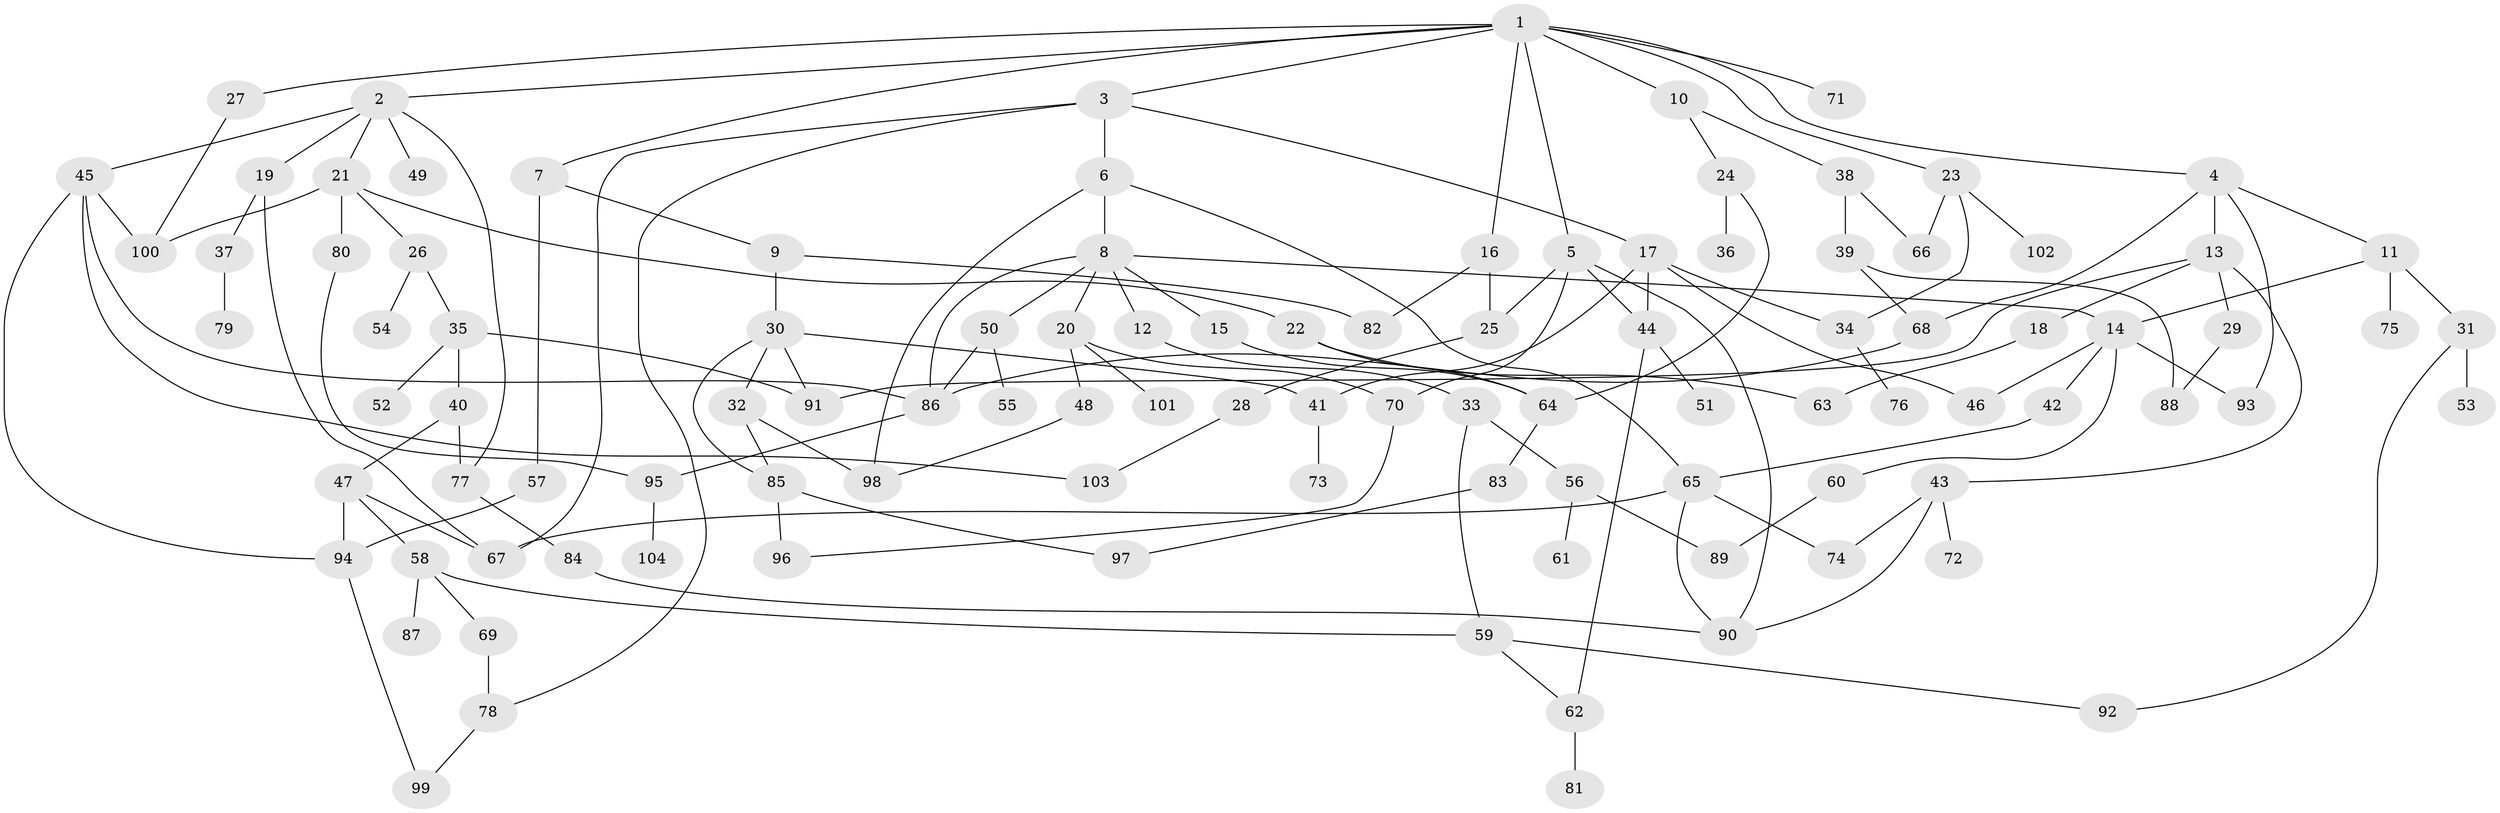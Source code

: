 // coarse degree distribution, {17: 0.03225806451612903, 7: 0.03225806451612903, 6: 0.16129032258064516, 10: 0.06451612903225806, 4: 0.0967741935483871, 8: 0.03225806451612903, 2: 0.25806451612903225, 3: 0.0967741935483871, 1: 0.22580645161290322}
// Generated by graph-tools (version 1.1) at 2025/17/03/04/25 18:17:10]
// undirected, 104 vertices, 149 edges
graph export_dot {
graph [start="1"]
  node [color=gray90,style=filled];
  1;
  2;
  3;
  4;
  5;
  6;
  7;
  8;
  9;
  10;
  11;
  12;
  13;
  14;
  15;
  16;
  17;
  18;
  19;
  20;
  21;
  22;
  23;
  24;
  25;
  26;
  27;
  28;
  29;
  30;
  31;
  32;
  33;
  34;
  35;
  36;
  37;
  38;
  39;
  40;
  41;
  42;
  43;
  44;
  45;
  46;
  47;
  48;
  49;
  50;
  51;
  52;
  53;
  54;
  55;
  56;
  57;
  58;
  59;
  60;
  61;
  62;
  63;
  64;
  65;
  66;
  67;
  68;
  69;
  70;
  71;
  72;
  73;
  74;
  75;
  76;
  77;
  78;
  79;
  80;
  81;
  82;
  83;
  84;
  85;
  86;
  87;
  88;
  89;
  90;
  91;
  92;
  93;
  94;
  95;
  96;
  97;
  98;
  99;
  100;
  101;
  102;
  103;
  104;
  1 -- 2;
  1 -- 3;
  1 -- 4;
  1 -- 5;
  1 -- 7;
  1 -- 10;
  1 -- 16;
  1 -- 23;
  1 -- 27;
  1 -- 71;
  2 -- 19;
  2 -- 21;
  2 -- 45;
  2 -- 49;
  2 -- 77;
  3 -- 6;
  3 -- 17;
  3 -- 67;
  3 -- 78;
  4 -- 11;
  4 -- 13;
  4 -- 93;
  4 -- 68;
  5 -- 25;
  5 -- 44;
  5 -- 70;
  5 -- 90;
  6 -- 8;
  6 -- 98;
  6 -- 65;
  7 -- 9;
  7 -- 57;
  8 -- 12;
  8 -- 15;
  8 -- 20;
  8 -- 50;
  8 -- 86;
  8 -- 14;
  9 -- 30;
  9 -- 82;
  10 -- 24;
  10 -- 38;
  11 -- 14;
  11 -- 31;
  11 -- 75;
  12 -- 33;
  13 -- 18;
  13 -- 29;
  13 -- 43;
  13 -- 91;
  14 -- 42;
  14 -- 46;
  14 -- 60;
  14 -- 93;
  15 -- 64;
  16 -- 82;
  16 -- 25;
  17 -- 46;
  17 -- 34;
  17 -- 44;
  17 -- 41;
  18 -- 63;
  19 -- 37;
  19 -- 67;
  20 -- 48;
  20 -- 101;
  20 -- 70;
  21 -- 22;
  21 -- 26;
  21 -- 80;
  21 -- 100;
  22 -- 64;
  22 -- 63;
  23 -- 34;
  23 -- 102;
  23 -- 66;
  24 -- 36;
  24 -- 64;
  25 -- 28;
  26 -- 35;
  26 -- 54;
  27 -- 100;
  28 -- 103;
  29 -- 88;
  30 -- 32;
  30 -- 41;
  30 -- 91;
  30 -- 85;
  31 -- 53;
  31 -- 92;
  32 -- 85;
  32 -- 98;
  33 -- 56;
  33 -- 59;
  34 -- 76;
  35 -- 40;
  35 -- 52;
  35 -- 91;
  37 -- 79;
  38 -- 39;
  38 -- 66;
  39 -- 68;
  39 -- 88;
  40 -- 47;
  40 -- 77;
  41 -- 73;
  42 -- 65;
  43 -- 72;
  43 -- 74;
  43 -- 90;
  44 -- 51;
  44 -- 62;
  45 -- 94;
  45 -- 100;
  45 -- 86;
  45 -- 103;
  47 -- 58;
  47 -- 67;
  47 -- 94;
  48 -- 98;
  50 -- 55;
  50 -- 86;
  56 -- 61;
  56 -- 89;
  57 -- 94;
  58 -- 59;
  58 -- 69;
  58 -- 87;
  59 -- 62;
  59 -- 92;
  60 -- 89;
  62 -- 81;
  64 -- 83;
  65 -- 74;
  65 -- 67;
  65 -- 90;
  68 -- 86;
  69 -- 78;
  70 -- 96;
  77 -- 84;
  78 -- 99;
  80 -- 95;
  83 -- 97;
  84 -- 90;
  85 -- 96;
  85 -- 97;
  86 -- 95;
  94 -- 99;
  95 -- 104;
}
